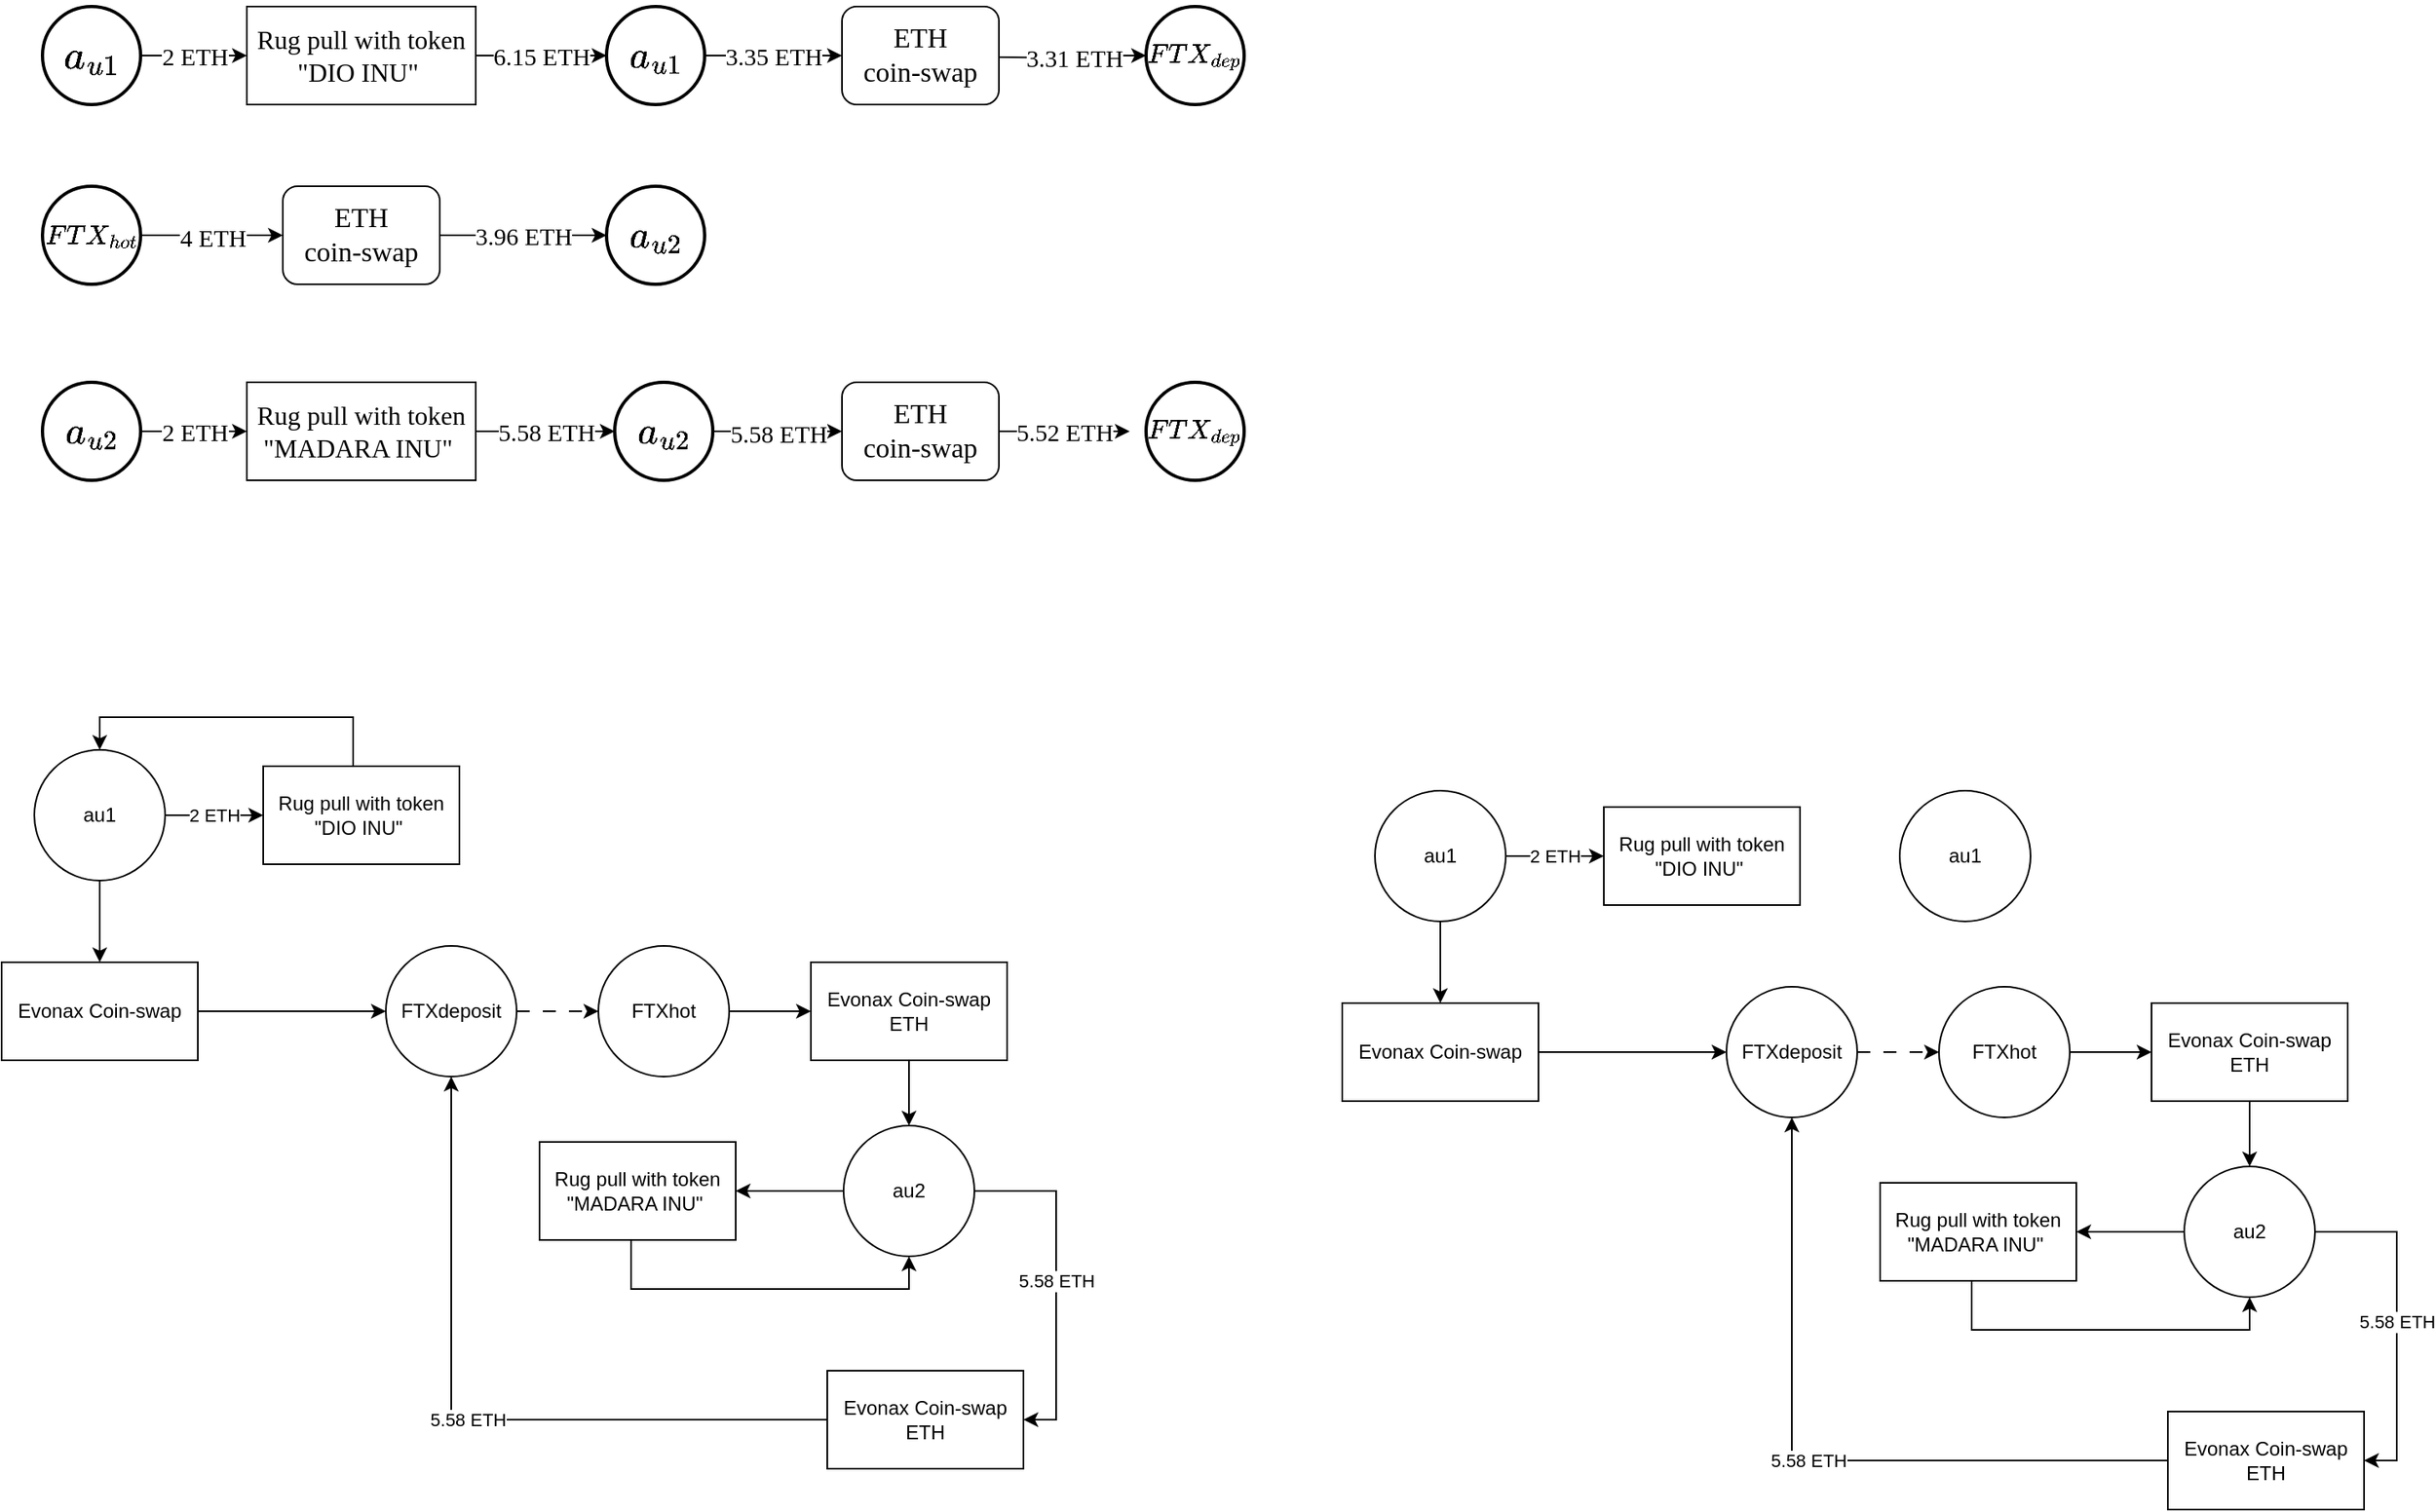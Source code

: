 <mxfile version="24.4.8" type="github">
  <diagram name="Seite-1" id="W82PlnvRWBCRj4MligmQ">
    <mxGraphModel dx="1841" dy="1013" grid="1" gridSize="10" guides="1" tooltips="1" connect="1" arrows="1" fold="1" page="1" pageScale="1" pageWidth="827" pageHeight="1169" math="1" shadow="0">
      <root>
        <mxCell id="0" />
        <mxCell id="1" parent="0" />
        <mxCell id="ZjJuexm5JRDCjWlvDGG2-36" value="2 ETH" style="edgeStyle=orthogonalEdgeStyle;rounded=0;orthogonalLoop=1;jettySize=auto;html=1;entryX=0;entryY=0.5;entryDx=0;entryDy=0;exitX=1;exitY=0.5;exitDx=0;exitDy=0;fontSize=15;fontFamily=Computer Modern;fontSource=https%3A%2F%2Ffonts.googleapis.com%2Fcss%3Ffamily%3DComputer%2BModern;" parent="1" source="KJkhIbnz85qWbtbBBVFo-1" target="ZjJuexm5JRDCjWlvDGG2-37" edge="1">
          <mxGeometry relative="1" as="geometry">
            <mxPoint x="285" y="180" as="targetPoint" />
            <mxPoint x="185" y="180" as="sourcePoint" />
          </mxGeometry>
        </mxCell>
        <mxCell id="ZjJuexm5JRDCjWlvDGG2-53" value="6.15 ETH" style="edgeStyle=orthogonalEdgeStyle;rounded=0;orthogonalLoop=1;jettySize=auto;html=1;entryX=0;entryY=0.5;entryDx=0;entryDy=0;fontFamily=Computer Modern;fontSource=https%3A%2F%2Ffonts.googleapis.com%2Fcss%3Ffamily%3DComputer%2BModern;fontSize=15;" parent="1" source="ZjJuexm5JRDCjWlvDGG2-37" target="KJkhIbnz85qWbtbBBVFo-2" edge="1">
          <mxGeometry relative="1" as="geometry">
            <mxPoint x="450" y="180" as="targetPoint" />
          </mxGeometry>
        </mxCell>
        <mxCell id="ZjJuexm5JRDCjWlvDGG2-37" value="&lt;span style=&quot;font-size: 16px;&quot;&gt;Rug pull with token &quot;DIO INU&quot;&amp;nbsp;&lt;/span&gt;" style="rounded=0;whiteSpace=wrap;html=1;fontFamily=Computer Modern;fontSize=16;fontStyle=0;fontSource=https%3A%2F%2Ffonts.googleapis.com%2Fcss%3Ffamily%3DComputer%2BModern;" parent="1" vertex="1">
          <mxGeometry x="240" y="150" width="140" height="60" as="geometry" />
        </mxCell>
        <mxCell id="ZjJuexm5JRDCjWlvDGG2-44" value="3.35 ETH" style="edgeStyle=orthogonalEdgeStyle;rounded=0;orthogonalLoop=1;jettySize=auto;html=1;entryX=0;entryY=0.5;entryDx=0;entryDy=0;exitX=1;exitY=0.5;exitDx=0;exitDy=0;fontFamily=Computer Modern;fontSource=https%3A%2F%2Ffonts.googleapis.com%2Fcss%3Ffamily%3DComputer%2BModern;fontSize=15;" parent="1" source="KJkhIbnz85qWbtbBBVFo-2" target="GaLtBS_WFOr5p7Ct3-l7-18" edge="1">
          <mxGeometry x="-0.009" relative="1" as="geometry">
            <mxPoint x="564" y="180" as="targetPoint" />
            <mxPoint as="offset" />
            <mxPoint x="530" y="180" as="sourcePoint" />
          </mxGeometry>
        </mxCell>
        <mxCell id="GaLtBS_WFOr5p7Ct3-l7-1" value="3.31 ETH" style="edgeStyle=orthogonalEdgeStyle;rounded=0;orthogonalLoop=1;jettySize=auto;html=1;entryX=0;entryY=0.5;entryDx=0;entryDy=0;fontFamily=Computer Modern;fontSource=https%3A%2F%2Ffonts.googleapis.com%2Fcss%3Ffamily%3DComputer%2BModern;fontSize=15;" parent="1" target="KJkhIbnz85qWbtbBBVFo-4" edge="1">
          <mxGeometry x="0.002" relative="1" as="geometry">
            <mxPoint x="700" y="181" as="sourcePoint" />
            <mxPoint as="offset" />
            <mxPoint x="780" y="180" as="targetPoint" />
          </mxGeometry>
        </mxCell>
        <mxCell id="ZjJuexm5JRDCjWlvDGG2-47" value="4 ETH" style="edgeStyle=orthogonalEdgeStyle;rounded=0;orthogonalLoop=1;jettySize=auto;html=1;exitX=1;exitY=0.5;exitDx=0;exitDy=0;entryX=0;entryY=0.5;entryDx=0;entryDy=0;fontFamily=Computer Modern;fontSource=https%3A%2F%2Ffonts.googleapis.com%2Fcss%3Ffamily%3DComputer%2BModern;fontSize=15;" parent="1" source="KJkhIbnz85qWbtbBBVFo-3" edge="1">
          <mxGeometry relative="1" as="geometry">
            <mxPoint x="262" y="290" as="targetPoint" />
            <mxPoint x="185" y="290" as="sourcePoint" />
          </mxGeometry>
        </mxCell>
        <mxCell id="ZjJuexm5JRDCjWlvDGG2-49" value="3.96 ETH" style="edgeStyle=orthogonalEdgeStyle;rounded=0;orthogonalLoop=1;jettySize=auto;html=1;entryX=0;entryY=0.5;entryDx=0;entryDy=0;exitX=1;exitY=0.5;exitDx=0;exitDy=0;fontFamily=Computer Modern;fontSource=https%3A%2F%2Ffonts.googleapis.com%2Fcss%3Ffamily%3DComputer%2BModern;fontSize=15;" parent="1" source="KJkhIbnz85qWbtbBBVFo-10" target="KJkhIbnz85qWbtbBBVFo-5" edge="1">
          <mxGeometry relative="1" as="geometry">
            <mxPoint x="390" y="290" as="sourcePoint" />
            <mxPoint x="450" y="290" as="targetPoint" />
          </mxGeometry>
        </mxCell>
        <mxCell id="ZjJuexm5JRDCjWlvDGG2-64" value="2 ETH" style="edgeStyle=orthogonalEdgeStyle;rounded=0;orthogonalLoop=1;jettySize=auto;html=1;entryX=0;entryY=0.5;entryDx=0;entryDy=0;" parent="1" source="ZjJuexm5JRDCjWlvDGG2-65" target="ZjJuexm5JRDCjWlvDGG2-67" edge="1">
          <mxGeometry relative="1" as="geometry">
            <mxPoint x="290" y="645" as="targetPoint" />
          </mxGeometry>
        </mxCell>
        <mxCell id="ZjJuexm5JRDCjWlvDGG2-88" value="" style="edgeStyle=orthogonalEdgeStyle;rounded=0;orthogonalLoop=1;jettySize=auto;html=1;" parent="1" source="ZjJuexm5JRDCjWlvDGG2-65" target="ZjJuexm5JRDCjWlvDGG2-71" edge="1">
          <mxGeometry relative="1" as="geometry" />
        </mxCell>
        <mxCell id="ZjJuexm5JRDCjWlvDGG2-65" value="au1" style="ellipse;whiteSpace=wrap;html=1;aspect=fixed;" parent="1" vertex="1">
          <mxGeometry x="110" y="605" width="80" height="80" as="geometry" />
        </mxCell>
        <mxCell id="ZjJuexm5JRDCjWlvDGG2-87" style="edgeStyle=orthogonalEdgeStyle;rounded=0;orthogonalLoop=1;jettySize=auto;html=1;entryX=0.5;entryY=0;entryDx=0;entryDy=0;" parent="1" source="ZjJuexm5JRDCjWlvDGG2-67" target="ZjJuexm5JRDCjWlvDGG2-65" edge="1">
          <mxGeometry relative="1" as="geometry">
            <Array as="points">
              <mxPoint x="305" y="585" />
              <mxPoint x="150" y="585" />
            </Array>
          </mxGeometry>
        </mxCell>
        <mxCell id="ZjJuexm5JRDCjWlvDGG2-67" value="Rug pull with token &quot;DIO INU&quot;&amp;nbsp;" style="rounded=0;whiteSpace=wrap;html=1;" parent="1" vertex="1">
          <mxGeometry x="250" y="615" width="120" height="60" as="geometry" />
        </mxCell>
        <mxCell id="ZjJuexm5JRDCjWlvDGG2-89" style="edgeStyle=orthogonalEdgeStyle;rounded=0;orthogonalLoop=1;jettySize=auto;html=1;entryX=0;entryY=0.5;entryDx=0;entryDy=0;" parent="1" source="ZjJuexm5JRDCjWlvDGG2-71" target="ZjJuexm5JRDCjWlvDGG2-72" edge="1">
          <mxGeometry relative="1" as="geometry" />
        </mxCell>
        <mxCell id="ZjJuexm5JRDCjWlvDGG2-71" value="Evonax Coin-swap" style="rounded=0;whiteSpace=wrap;html=1;" parent="1" vertex="1">
          <mxGeometry x="90" y="735" width="120" height="60" as="geometry" />
        </mxCell>
        <mxCell id="ZjJuexm5JRDCjWlvDGG2-95" style="edgeStyle=orthogonalEdgeStyle;rounded=0;orthogonalLoop=1;jettySize=auto;html=1;entryX=0;entryY=0.5;entryDx=0;entryDy=0;dashed=1;dashPattern=8 8;" parent="1" source="ZjJuexm5JRDCjWlvDGG2-72" target="ZjJuexm5JRDCjWlvDGG2-74" edge="1">
          <mxGeometry relative="1" as="geometry" />
        </mxCell>
        <mxCell id="ZjJuexm5JRDCjWlvDGG2-72" value="FTXdeposit" style="ellipse;whiteSpace=wrap;html=1;aspect=fixed;" parent="1" vertex="1">
          <mxGeometry x="325" y="725" width="80" height="80" as="geometry" />
        </mxCell>
        <mxCell id="ZjJuexm5JRDCjWlvDGG2-73" style="edgeStyle=orthogonalEdgeStyle;rounded=0;orthogonalLoop=1;jettySize=auto;html=1;exitX=1;exitY=0.5;exitDx=0;exitDy=0;entryX=0;entryY=0.5;entryDx=0;entryDy=0;" parent="1" source="ZjJuexm5JRDCjWlvDGG2-74" target="ZjJuexm5JRDCjWlvDGG2-76" edge="1">
          <mxGeometry relative="1" as="geometry" />
        </mxCell>
        <mxCell id="ZjJuexm5JRDCjWlvDGG2-74" value="FTXhot" style="ellipse;whiteSpace=wrap;html=1;aspect=fixed;" parent="1" vertex="1">
          <mxGeometry x="455" y="725" width="80" height="80" as="geometry" />
        </mxCell>
        <mxCell id="ZjJuexm5JRDCjWlvDGG2-90" style="edgeStyle=orthogonalEdgeStyle;rounded=0;orthogonalLoop=1;jettySize=auto;html=1;entryX=0.5;entryY=0;entryDx=0;entryDy=0;" parent="1" source="ZjJuexm5JRDCjWlvDGG2-76" target="ZjJuexm5JRDCjWlvDGG2-78" edge="1">
          <mxGeometry relative="1" as="geometry" />
        </mxCell>
        <mxCell id="ZjJuexm5JRDCjWlvDGG2-76" value="Evonax Coin-swap&lt;div&gt;ETH&lt;/div&gt;" style="rounded=0;whiteSpace=wrap;html=1;" parent="1" vertex="1">
          <mxGeometry x="585" y="735" width="120" height="60" as="geometry" />
        </mxCell>
        <mxCell id="ZjJuexm5JRDCjWlvDGG2-91" style="edgeStyle=orthogonalEdgeStyle;rounded=0;orthogonalLoop=1;jettySize=auto;html=1;" parent="1" source="ZjJuexm5JRDCjWlvDGG2-78" target="ZjJuexm5JRDCjWlvDGG2-82" edge="1">
          <mxGeometry relative="1" as="geometry" />
        </mxCell>
        <mxCell id="ZjJuexm5JRDCjWlvDGG2-93" value="&lt;span style=&quot;color: rgb(0, 0, 0); font-family: Helvetica; font-size: 11px; font-style: normal; font-variant-ligatures: normal; font-variant-caps: normal; font-weight: 400; letter-spacing: normal; orphans: 2; text-align: center; text-indent: 0px; text-transform: none; widows: 2; word-spacing: 0px; -webkit-text-stroke-width: 0px; white-space: nowrap; background-color: rgb(255, 255, 255); text-decoration-thickness: initial; text-decoration-style: initial; text-decoration-color: initial; display: inline !important; float: none;&quot;&gt;5.58 ETH&lt;/span&gt;" style="edgeStyle=orthogonalEdgeStyle;rounded=0;orthogonalLoop=1;jettySize=auto;html=1;entryX=1;entryY=0.5;entryDx=0;entryDy=0;exitX=1;exitY=0.5;exitDx=0;exitDy=0;" parent="1" source="ZjJuexm5JRDCjWlvDGG2-78" target="ZjJuexm5JRDCjWlvDGG2-85" edge="1">
          <mxGeometry relative="1" as="geometry">
            <mxPoint x="755" y="1035.0" as="targetPoint" />
          </mxGeometry>
        </mxCell>
        <mxCell id="ZjJuexm5JRDCjWlvDGG2-78" value="au2" style="ellipse;whiteSpace=wrap;html=1;aspect=fixed;" parent="1" vertex="1">
          <mxGeometry x="605" y="835" width="80" height="80" as="geometry" />
        </mxCell>
        <mxCell id="ZjJuexm5JRDCjWlvDGG2-92" style="edgeStyle=orthogonalEdgeStyle;rounded=0;orthogonalLoop=1;jettySize=auto;html=1;entryX=0.5;entryY=1;entryDx=0;entryDy=0;" parent="1" source="ZjJuexm5JRDCjWlvDGG2-82" target="ZjJuexm5JRDCjWlvDGG2-78" edge="1">
          <mxGeometry relative="1" as="geometry">
            <mxPoint x="479.0" y="975.0" as="targetPoint" />
            <Array as="points">
              <mxPoint x="475" y="935" />
              <mxPoint x="645" y="935" />
            </Array>
          </mxGeometry>
        </mxCell>
        <mxCell id="ZjJuexm5JRDCjWlvDGG2-82" value="Rug pull with token &quot;MADARA INU&quot;&amp;nbsp;" style="rounded=0;whiteSpace=wrap;html=1;" parent="1" vertex="1">
          <mxGeometry x="419" y="845" width="120" height="60" as="geometry" />
        </mxCell>
        <mxCell id="ZjJuexm5JRDCjWlvDGG2-94" value="&lt;span style=&quot;color: rgb(0, 0, 0); font-family: Helvetica; font-size: 11px; font-style: normal; font-variant-ligatures: normal; font-variant-caps: normal; font-weight: 400; letter-spacing: normal; orphans: 2; text-align: center; text-indent: 0px; text-transform: none; widows: 2; word-spacing: 0px; -webkit-text-stroke-width: 0px; white-space: nowrap; background-color: rgb(255, 255, 255); text-decoration-thickness: initial; text-decoration-style: initial; text-decoration-color: initial; display: inline !important; float: none;&quot;&gt;5.58 ETH&lt;/span&gt;" style="edgeStyle=orthogonalEdgeStyle;rounded=0;orthogonalLoop=1;jettySize=auto;html=1;entryX=0.5;entryY=1;entryDx=0;entryDy=0;" parent="1" source="ZjJuexm5JRDCjWlvDGG2-85" target="ZjJuexm5JRDCjWlvDGG2-72" edge="1">
          <mxGeometry relative="1" as="geometry" />
        </mxCell>
        <mxCell id="ZjJuexm5JRDCjWlvDGG2-85" value="Evonax Coin-swap&lt;div&gt;ETH&lt;/div&gt;" style="rounded=0;whiteSpace=wrap;html=1;" parent="1" vertex="1">
          <mxGeometry x="595" y="985" width="120" height="60" as="geometry" />
        </mxCell>
        <mxCell id="o3WEUzkVEZmSLn_VWQB0-1" value="2 ETH" style="edgeStyle=orthogonalEdgeStyle;rounded=0;orthogonalLoop=1;jettySize=auto;html=1;entryX=0;entryY=0.5;entryDx=0;entryDy=0;" parent="1" source="o3WEUzkVEZmSLn_VWQB0-3" target="o3WEUzkVEZmSLn_VWQB0-5" edge="1">
          <mxGeometry relative="1" as="geometry">
            <mxPoint x="1110" y="670" as="targetPoint" />
          </mxGeometry>
        </mxCell>
        <mxCell id="o3WEUzkVEZmSLn_VWQB0-2" value="" style="edgeStyle=orthogonalEdgeStyle;rounded=0;orthogonalLoop=1;jettySize=auto;html=1;" parent="1" source="o3WEUzkVEZmSLn_VWQB0-3" target="o3WEUzkVEZmSLn_VWQB0-7" edge="1">
          <mxGeometry relative="1" as="geometry" />
        </mxCell>
        <mxCell id="o3WEUzkVEZmSLn_VWQB0-3" value="au1" style="ellipse;whiteSpace=wrap;html=1;aspect=fixed;" parent="1" vertex="1">
          <mxGeometry x="930" y="630" width="80" height="80" as="geometry" />
        </mxCell>
        <mxCell id="o3WEUzkVEZmSLn_VWQB0-5" value="Rug pull with token &quot;DIO INU&quot;&amp;nbsp;" style="rounded=0;whiteSpace=wrap;html=1;" parent="1" vertex="1">
          <mxGeometry x="1070" y="640" width="120" height="60" as="geometry" />
        </mxCell>
        <mxCell id="o3WEUzkVEZmSLn_VWQB0-6" style="edgeStyle=orthogonalEdgeStyle;rounded=0;orthogonalLoop=1;jettySize=auto;html=1;entryX=0;entryY=0.5;entryDx=0;entryDy=0;" parent="1" source="o3WEUzkVEZmSLn_VWQB0-7" target="o3WEUzkVEZmSLn_VWQB0-9" edge="1">
          <mxGeometry relative="1" as="geometry" />
        </mxCell>
        <mxCell id="o3WEUzkVEZmSLn_VWQB0-7" value="Evonax Coin-swap" style="rounded=0;whiteSpace=wrap;html=1;" parent="1" vertex="1">
          <mxGeometry x="910" y="760" width="120" height="60" as="geometry" />
        </mxCell>
        <mxCell id="o3WEUzkVEZmSLn_VWQB0-8" style="edgeStyle=orthogonalEdgeStyle;rounded=0;orthogonalLoop=1;jettySize=auto;html=1;entryX=0;entryY=0.5;entryDx=0;entryDy=0;dashed=1;dashPattern=8 8;" parent="1" source="o3WEUzkVEZmSLn_VWQB0-9" target="o3WEUzkVEZmSLn_VWQB0-11" edge="1">
          <mxGeometry relative="1" as="geometry" />
        </mxCell>
        <mxCell id="o3WEUzkVEZmSLn_VWQB0-9" value="FTXdeposit" style="ellipse;whiteSpace=wrap;html=1;aspect=fixed;" parent="1" vertex="1">
          <mxGeometry x="1145" y="750" width="80" height="80" as="geometry" />
        </mxCell>
        <mxCell id="o3WEUzkVEZmSLn_VWQB0-10" style="edgeStyle=orthogonalEdgeStyle;rounded=0;orthogonalLoop=1;jettySize=auto;html=1;exitX=1;exitY=0.5;exitDx=0;exitDy=0;entryX=0;entryY=0.5;entryDx=0;entryDy=0;" parent="1" source="o3WEUzkVEZmSLn_VWQB0-11" target="o3WEUzkVEZmSLn_VWQB0-13" edge="1">
          <mxGeometry relative="1" as="geometry" />
        </mxCell>
        <mxCell id="o3WEUzkVEZmSLn_VWQB0-11" value="FTXhot" style="ellipse;whiteSpace=wrap;html=1;aspect=fixed;" parent="1" vertex="1">
          <mxGeometry x="1275" y="750" width="80" height="80" as="geometry" />
        </mxCell>
        <mxCell id="o3WEUzkVEZmSLn_VWQB0-12" style="edgeStyle=orthogonalEdgeStyle;rounded=0;orthogonalLoop=1;jettySize=auto;html=1;entryX=0.5;entryY=0;entryDx=0;entryDy=0;" parent="1" source="o3WEUzkVEZmSLn_VWQB0-13" target="o3WEUzkVEZmSLn_VWQB0-16" edge="1">
          <mxGeometry relative="1" as="geometry" />
        </mxCell>
        <mxCell id="o3WEUzkVEZmSLn_VWQB0-13" value="Evonax Coin-swap&lt;div&gt;ETH&lt;/div&gt;" style="rounded=0;whiteSpace=wrap;html=1;" parent="1" vertex="1">
          <mxGeometry x="1405" y="760" width="120" height="60" as="geometry" />
        </mxCell>
        <mxCell id="o3WEUzkVEZmSLn_VWQB0-14" style="edgeStyle=orthogonalEdgeStyle;rounded=0;orthogonalLoop=1;jettySize=auto;html=1;" parent="1" source="o3WEUzkVEZmSLn_VWQB0-16" target="o3WEUzkVEZmSLn_VWQB0-18" edge="1">
          <mxGeometry relative="1" as="geometry" />
        </mxCell>
        <mxCell id="o3WEUzkVEZmSLn_VWQB0-15" value="&lt;span style=&quot;color: rgb(0, 0, 0); font-family: Helvetica; font-size: 11px; font-style: normal; font-variant-ligatures: normal; font-variant-caps: normal; font-weight: 400; letter-spacing: normal; orphans: 2; text-align: center; text-indent: 0px; text-transform: none; widows: 2; word-spacing: 0px; -webkit-text-stroke-width: 0px; white-space: nowrap; background-color: rgb(255, 255, 255); text-decoration-thickness: initial; text-decoration-style: initial; text-decoration-color: initial; display: inline !important; float: none;&quot;&gt;5.58 ETH&lt;/span&gt;" style="edgeStyle=orthogonalEdgeStyle;rounded=0;orthogonalLoop=1;jettySize=auto;html=1;entryX=1;entryY=0.5;entryDx=0;entryDy=0;exitX=1;exitY=0.5;exitDx=0;exitDy=0;" parent="1" source="o3WEUzkVEZmSLn_VWQB0-16" target="o3WEUzkVEZmSLn_VWQB0-20" edge="1">
          <mxGeometry relative="1" as="geometry">
            <mxPoint x="1575" y="1060.0" as="targetPoint" />
          </mxGeometry>
        </mxCell>
        <mxCell id="o3WEUzkVEZmSLn_VWQB0-16" value="au2" style="ellipse;whiteSpace=wrap;html=1;aspect=fixed;" parent="1" vertex="1">
          <mxGeometry x="1425" y="860" width="80" height="80" as="geometry" />
        </mxCell>
        <mxCell id="o3WEUzkVEZmSLn_VWQB0-17" style="edgeStyle=orthogonalEdgeStyle;rounded=0;orthogonalLoop=1;jettySize=auto;html=1;entryX=0.5;entryY=1;entryDx=0;entryDy=0;" parent="1" source="o3WEUzkVEZmSLn_VWQB0-18" target="o3WEUzkVEZmSLn_VWQB0-16" edge="1">
          <mxGeometry relative="1" as="geometry">
            <mxPoint x="1299.0" y="1000.0" as="targetPoint" />
            <Array as="points">
              <mxPoint x="1295" y="960" />
              <mxPoint x="1465" y="960" />
            </Array>
          </mxGeometry>
        </mxCell>
        <mxCell id="o3WEUzkVEZmSLn_VWQB0-18" value="Rug pull with token &quot;MADARA INU&quot;&amp;nbsp;" style="rounded=0;whiteSpace=wrap;html=1;" parent="1" vertex="1">
          <mxGeometry x="1239" y="870" width="120" height="60" as="geometry" />
        </mxCell>
        <mxCell id="o3WEUzkVEZmSLn_VWQB0-19" value="&lt;span style=&quot;color: rgb(0, 0, 0); font-family: Helvetica; font-size: 11px; font-style: normal; font-variant-ligatures: normal; font-variant-caps: normal; font-weight: 400; letter-spacing: normal; orphans: 2; text-align: center; text-indent: 0px; text-transform: none; widows: 2; word-spacing: 0px; -webkit-text-stroke-width: 0px; white-space: nowrap; background-color: rgb(255, 255, 255); text-decoration-thickness: initial; text-decoration-style: initial; text-decoration-color: initial; display: inline !important; float: none;&quot;&gt;5.58 ETH&lt;/span&gt;" style="edgeStyle=orthogonalEdgeStyle;rounded=0;orthogonalLoop=1;jettySize=auto;html=1;entryX=0.5;entryY=1;entryDx=0;entryDy=0;" parent="1" source="o3WEUzkVEZmSLn_VWQB0-20" target="o3WEUzkVEZmSLn_VWQB0-9" edge="1">
          <mxGeometry relative="1" as="geometry" />
        </mxCell>
        <mxCell id="o3WEUzkVEZmSLn_VWQB0-20" value="Evonax Coin-swap&lt;div&gt;ETH&lt;/div&gt;" style="rounded=0;whiteSpace=wrap;html=1;" parent="1" vertex="1">
          <mxGeometry x="1415" y="1010" width="120" height="60" as="geometry" />
        </mxCell>
        <mxCell id="o3WEUzkVEZmSLn_VWQB0-21" value="au1" style="ellipse;whiteSpace=wrap;html=1;aspect=fixed;" parent="1" vertex="1">
          <mxGeometry x="1251" y="630" width="80" height="80" as="geometry" />
        </mxCell>
        <mxCell id="GaLtBS_WFOr5p7Ct3-l7-9" value="2 ETH" style="edgeStyle=orthogonalEdgeStyle;rounded=0;orthogonalLoop=1;jettySize=auto;html=1;entryX=0;entryY=0.5;entryDx=0;entryDy=0;exitX=1;exitY=0.5;exitDx=0;exitDy=0;fontFamily=Computer Modern;fontSource=https%3A%2F%2Ffonts.googleapis.com%2Fcss%3Ffamily%3DComputer%2BModern;fontSize=15;" parent="1" source="KJkhIbnz85qWbtbBBVFo-6" target="GaLtBS_WFOr5p7Ct3-l7-13" edge="1">
          <mxGeometry relative="1" as="geometry">
            <mxPoint x="185" y="410" as="sourcePoint" />
          </mxGeometry>
        </mxCell>
        <mxCell id="GaLtBS_WFOr5p7Ct3-l7-11" value="5.58 ETH" style="edgeStyle=orthogonalEdgeStyle;rounded=0;orthogonalLoop=1;jettySize=auto;html=1;entryX=0;entryY=0.5;entryDx=0;entryDy=0;exitX=1;exitY=0.5;exitDx=0;exitDy=0;fontFamily=Computer Modern;fontSource=https%3A%2F%2Ffonts.googleapis.com%2Fcss%3Ffamily%3DComputer%2BModern;fontSize=15;" parent="1" source="KJkhIbnz85qWbtbBBVFo-7" edge="1">
          <mxGeometry relative="1" as="geometry">
            <mxPoint x="530" y="410" as="sourcePoint" />
            <mxPoint x="604" y="410" as="targetPoint" />
          </mxGeometry>
        </mxCell>
        <mxCell id="GaLtBS_WFOr5p7Ct3-l7-12" value="5.58 ETH" style="edgeStyle=orthogonalEdgeStyle;rounded=0;orthogonalLoop=1;jettySize=auto;html=1;entryX=0;entryY=0.5;entryDx=0;entryDy=0;fontFamily=Computer Modern;fontSource=https%3A%2F%2Ffonts.googleapis.com%2Fcss%3Ffamily%3DComputer%2BModern;fontSize=15;" parent="1" source="GaLtBS_WFOr5p7Ct3-l7-13" target="KJkhIbnz85qWbtbBBVFo-7" edge="1">
          <mxGeometry relative="1" as="geometry">
            <mxPoint x="450" y="410" as="targetPoint" />
          </mxGeometry>
        </mxCell>
        <mxCell id="GaLtBS_WFOr5p7Ct3-l7-13" value="Rug pull with token &quot;MADARA INU&quot;&amp;nbsp;" style="rounded=0;whiteSpace=wrap;html=1;fontFamily=Computer Modern;fontSource=https%3A%2F%2Ffonts.googleapis.com%2Fcss%3Ffamily%3DComputer%2BModern;fontSize=16;" parent="1" vertex="1">
          <mxGeometry x="240" y="380" width="140" height="60" as="geometry" />
        </mxCell>
        <mxCell id="GaLtBS_WFOr5p7Ct3-l7-16" value="5.52 ETH" style="edgeStyle=orthogonalEdgeStyle;rounded=0;orthogonalLoop=1;jettySize=auto;html=1;entryX=0;entryY=0.5;entryDx=0;entryDy=0;fontFamily=Computer Modern;fontSource=https%3A%2F%2Ffonts.googleapis.com%2Fcss%3Ffamily%3DComputer%2BModern;fontSize=15;" parent="1" edge="1">
          <mxGeometry relative="1" as="geometry">
            <mxPoint x="780" y="410" as="targetPoint" />
            <mxPoint x="700" y="410" as="sourcePoint" />
          </mxGeometry>
        </mxCell>
        <mxCell id="GaLtBS_WFOr5p7Ct3-l7-18" value="ETH&lt;div&gt;coin-swap&lt;/div&gt;" style="rounded=1;whiteSpace=wrap;html=1;fontFamily=Computer Modern;fontSource=https%3A%2F%2Ffonts.googleapis.com%2Fcss%3Ffamily%3DComputer%2BModern;fontSize=17;" parent="1" vertex="1">
          <mxGeometry x="604" y="150" width="96" height="60" as="geometry" />
        </mxCell>
        <mxCell id="KJkhIbnz85qWbtbBBVFo-1" value="&lt;p style=&quot;font-size: 21px;&quot;&gt;$$a_{u1}$$&lt;/p&gt;" style="ellipse;whiteSpace=wrap;html=1;aspect=fixed;strokeWidth=2;fontSize=21;" vertex="1" parent="1">
          <mxGeometry x="115" y="150" width="60" height="60" as="geometry" />
        </mxCell>
        <mxCell id="KJkhIbnz85qWbtbBBVFo-2" value="&lt;p style=&quot;font-size: 20px;&quot;&gt;$$a_{u1}$$&lt;/p&gt;" style="ellipse;whiteSpace=wrap;html=1;aspect=fixed;strokeWidth=2;fontSize=20;" vertex="1" parent="1">
          <mxGeometry x="460" y="150" width="60" height="60" as="geometry" />
        </mxCell>
        <mxCell id="KJkhIbnz85qWbtbBBVFo-3" value="&lt;p style=&quot;font-size: 14px;&quot;&gt;&lt;font style=&quot;font-size: 14px;&quot;&gt;$$FTX_{hot}$$&lt;/font&gt;&lt;/p&gt;" style="ellipse;whiteSpace=wrap;html=1;aspect=fixed;strokeWidth=2;fontSize=14;" vertex="1" parent="1">
          <mxGeometry x="115" y="260" width="60" height="60" as="geometry" />
        </mxCell>
        <mxCell id="KJkhIbnz85qWbtbBBVFo-4" value="&lt;p style=&quot;font-size: 14px;&quot;&gt;&lt;font style=&quot;font-size: 14px;&quot;&gt;$$FTX_{dep}$$&lt;/font&gt;&lt;/p&gt;" style="ellipse;whiteSpace=wrap;html=1;aspect=fixed;strokeWidth=2;fontSize=14;" vertex="1" parent="1">
          <mxGeometry x="790" y="150" width="60" height="60" as="geometry" />
        </mxCell>
        <mxCell id="KJkhIbnz85qWbtbBBVFo-5" value="&lt;p style=&quot;font-size: 20px;&quot;&gt;$$a_{u2}$$&lt;/p&gt;" style="ellipse;whiteSpace=wrap;html=1;aspect=fixed;strokeWidth=2;fontSize=20;" vertex="1" parent="1">
          <mxGeometry x="460" y="260" width="60" height="60" as="geometry" />
        </mxCell>
        <mxCell id="KJkhIbnz85qWbtbBBVFo-6" value="&lt;p style=&quot;font-size: 20px;&quot;&gt;$$a_{u2}$$&lt;/p&gt;" style="ellipse;whiteSpace=wrap;html=1;aspect=fixed;strokeWidth=2;fontSize=20;" vertex="1" parent="1">
          <mxGeometry x="115" y="380" width="60" height="60" as="geometry" />
        </mxCell>
        <mxCell id="KJkhIbnz85qWbtbBBVFo-7" value="&lt;p style=&quot;font-size: 20px;&quot;&gt;$$a_{u2}$$&lt;/p&gt;" style="ellipse;whiteSpace=wrap;html=1;aspect=fixed;strokeWidth=2;fontSize=20;" vertex="1" parent="1">
          <mxGeometry x="465" y="380" width="60" height="60" as="geometry" />
        </mxCell>
        <mxCell id="KJkhIbnz85qWbtbBBVFo-8" value="&lt;p style=&quot;font-size: 14px;&quot;&gt;&lt;font style=&quot;font-size: 14px;&quot;&gt;$$FTX_{dep}$$&lt;/font&gt;&lt;/p&gt;" style="ellipse;whiteSpace=wrap;html=1;aspect=fixed;strokeWidth=2;fontSize=14;" vertex="1" parent="1">
          <mxGeometry x="790" y="380" width="60" height="60" as="geometry" />
        </mxCell>
        <mxCell id="KJkhIbnz85qWbtbBBVFo-9" value="ETH&lt;div&gt;coin-swap&lt;/div&gt;" style="rounded=1;whiteSpace=wrap;html=1;fontFamily=Computer Modern;fontSource=https%3A%2F%2Ffonts.googleapis.com%2Fcss%3Ffamily%3DComputer%2BModern;fontSize=17;" vertex="1" parent="1">
          <mxGeometry x="604" y="380" width="96" height="60" as="geometry" />
        </mxCell>
        <mxCell id="KJkhIbnz85qWbtbBBVFo-10" value="ETH&lt;div&gt;coin-swap&lt;/div&gt;" style="rounded=1;whiteSpace=wrap;html=1;fontFamily=Computer Modern;fontSource=https%3A%2F%2Ffonts.googleapis.com%2Fcss%3Ffamily%3DComputer%2BModern;fontSize=17;" vertex="1" parent="1">
          <mxGeometry x="262" y="260" width="96" height="60" as="geometry" />
        </mxCell>
      </root>
    </mxGraphModel>
  </diagram>
</mxfile>
